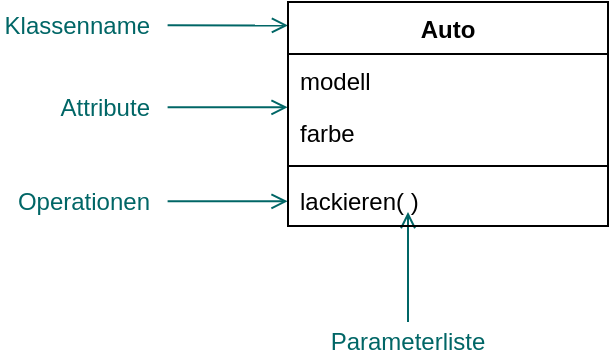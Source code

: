 <mxfile version="24.3.0" type="device">
  <diagram name="Seite-1" id="oQV1uNB-Y2bdXyQj2TLr">
    <mxGraphModel dx="420" dy="226" grid="1" gridSize="10" guides="1" tooltips="1" connect="1" arrows="1" fold="1" page="1" pageScale="1" pageWidth="827" pageHeight="1169" math="0" shadow="0">
      <root>
        <mxCell id="0" />
        <mxCell id="1" parent="0" />
        <mxCell id="mnsOzIW7GeZES6vo3t6V-7" value="&lt;font color=&quot;#006666&quot;&gt;Klassenname&lt;/font&gt;" style="endArrow=open;html=1;align=right;verticalAlign=middle;spacing=10;fontSize=12;endFill=0;entryX=0.001;entryY=0.106;entryDx=0;entryDy=0;entryPerimeter=0;strokeColor=#006666;labelBackgroundColor=none;" parent="1" edge="1">
          <mxGeometry x="-1" width="50" height="50" relative="1" as="geometry">
            <mxPoint x="219.8" y="51.66" as="sourcePoint" />
            <mxPoint x="280.0" y="51.744" as="targetPoint" />
            <mxPoint as="offset" />
          </mxGeometry>
        </mxCell>
        <mxCell id="mnsOzIW7GeZES6vo3t6V-8" value="&lt;font color=&quot;#006666&quot;&gt;Attribute&lt;/font&gt;" style="endArrow=open;html=1;align=right;spacing=10;fontSize=12;endFill=0;strokeColor=#006666;labelBackgroundColor=none;" parent="1" edge="1">
          <mxGeometry x="-1" width="50" height="50" relative="1" as="geometry">
            <mxPoint x="219.8" y="92.66" as="sourcePoint" />
            <mxPoint x="279.8" y="92.66" as="targetPoint" />
            <mxPoint as="offset" />
          </mxGeometry>
        </mxCell>
        <mxCell id="mnsOzIW7GeZES6vo3t6V-9" value="&lt;font color=&quot;#006666&quot;&gt;Operationen&lt;/font&gt;" style="endArrow=open;html=1;entryX=-0.005;entryY=0.087;entryDx=0;entryDy=0;entryPerimeter=0;align=right;spacing=10;fontSize=12;endFill=0;strokeColor=#006666;labelBackgroundColor=none;" parent="1" edge="1">
          <mxGeometry x="-1" width="50" height="50" relative="1" as="geometry">
            <mxPoint x="219.8" y="139.66" as="sourcePoint" />
            <mxPoint x="279.8" y="139.666" as="targetPoint" />
            <mxPoint as="offset" />
          </mxGeometry>
        </mxCell>
        <mxCell id="mnsOzIW7GeZES6vo3t6V-11" value="" style="endArrow=open;html=1;rounded=0;endFill=0;strokeColor=#006666;" parent="1" source="mnsOzIW7GeZES6vo3t6V-12" edge="1">
          <mxGeometry width="50" height="50" relative="1" as="geometry">
            <mxPoint x="380" y="203" as="sourcePoint" />
            <mxPoint x="340" y="145" as="targetPoint" />
          </mxGeometry>
        </mxCell>
        <mxCell id="mnsOzIW7GeZES6vo3t6V-12" value="Parameterliste" style="text;html=1;strokeColor=none;fillColor=none;align=center;verticalAlign=middle;whiteSpace=wrap;rounded=0;fontColor=#006666;" parent="1" vertex="1">
          <mxGeometry x="290" y="200" width="100" height="20" as="geometry" />
        </mxCell>
        <mxCell id="mnsOzIW7GeZES6vo3t6V-13" value="Auto" style="swimlane;fontStyle=1;align=center;verticalAlign=top;childLayout=stackLayout;horizontal=1;startSize=26;horizontalStack=0;resizeParent=1;resizeParentMax=0;resizeLast=0;collapsible=1;marginBottom=0;whiteSpace=wrap;html=1;" parent="1" vertex="1">
          <mxGeometry x="280" y="40" width="160" height="112" as="geometry" />
        </mxCell>
        <mxCell id="mnsOzIW7GeZES6vo3t6V-14" value="modell" style="text;strokeColor=none;fillColor=none;align=left;verticalAlign=top;spacingLeft=4;spacingRight=4;overflow=hidden;rotatable=0;points=[[0,0.5],[1,0.5]];portConstraint=eastwest;whiteSpace=wrap;html=1;" parent="mnsOzIW7GeZES6vo3t6V-13" vertex="1">
          <mxGeometry y="26" width="160" height="26" as="geometry" />
        </mxCell>
        <mxCell id="mnsOzIW7GeZES6vo3t6V-17" value="farbe" style="text;strokeColor=none;fillColor=none;align=left;verticalAlign=top;spacingLeft=4;spacingRight=4;overflow=hidden;rotatable=0;points=[[0,0.5],[1,0.5]];portConstraint=eastwest;whiteSpace=wrap;html=1;" parent="mnsOzIW7GeZES6vo3t6V-13" vertex="1">
          <mxGeometry y="52" width="160" height="26" as="geometry" />
        </mxCell>
        <mxCell id="mnsOzIW7GeZES6vo3t6V-15" value="" style="line;strokeWidth=1;fillColor=none;align=left;verticalAlign=middle;spacingTop=-1;spacingLeft=3;spacingRight=3;rotatable=0;labelPosition=right;points=[];portConstraint=eastwest;strokeColor=inherit;" parent="mnsOzIW7GeZES6vo3t6V-13" vertex="1">
          <mxGeometry y="78" width="160" height="8" as="geometry" />
        </mxCell>
        <mxCell id="mnsOzIW7GeZES6vo3t6V-16" value="lackieren( )" style="text;strokeColor=none;fillColor=none;align=left;verticalAlign=top;spacingLeft=4;spacingRight=4;overflow=hidden;rotatable=0;points=[[0,0.5],[1,0.5]];portConstraint=eastwest;whiteSpace=wrap;html=1;" parent="mnsOzIW7GeZES6vo3t6V-13" vertex="1">
          <mxGeometry y="86" width="160" height="26" as="geometry" />
        </mxCell>
      </root>
    </mxGraphModel>
  </diagram>
</mxfile>
